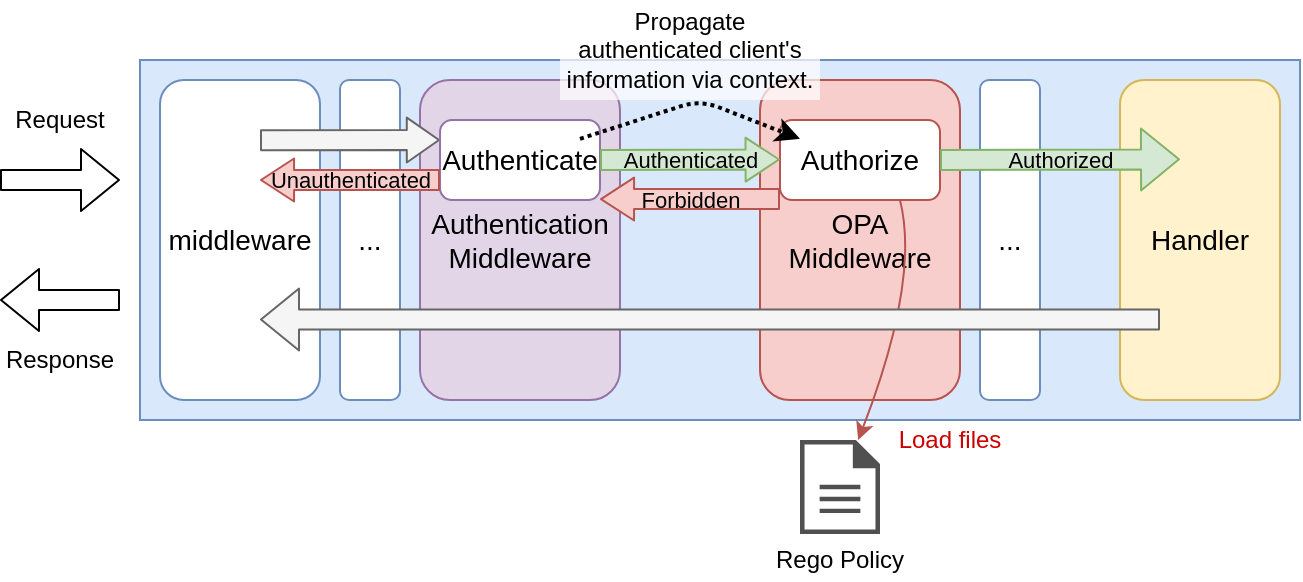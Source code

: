 <mxfile>
    <diagram id="CGz5gvUMxi6If3MVP1VV" name="image">
        <mxGraphModel dx="-1778" dy="1743" grid="1" gridSize="10" guides="1" tooltips="1" connect="1" arrows="1" fold="1" page="1" pageScale="1" pageWidth="827" pageHeight="1169" math="0" shadow="0">
            <root>
                <mxCell id="0"/>
                <mxCell id="1" parent="0"/>
                <mxCell id="mNiAzSfXenX0VxuWbp-_-2" value="" style="rounded=0;whiteSpace=wrap;html=1;fillColor=#dae8fc;strokeColor=#6c8ebf;shadow=0;" parent="1" vertex="1">
                    <mxGeometry x="2630" y="-930" width="580" height="180" as="geometry"/>
                </mxCell>
                <mxCell id="mNiAzSfXenX0VxuWbp-_-18" value="Authentication&lt;br&gt;Middleware" style="rounded=1;whiteSpace=wrap;html=1;fontSize=14;strokeColor=#9673a6;fillColor=#e1d5e7;" parent="1" vertex="1">
                    <mxGeometry x="2770" y="-920" width="100" height="160" as="geometry"/>
                </mxCell>
                <mxCell id="3" value="Handler&lt;br&gt;" style="rounded=1;whiteSpace=wrap;html=1;fontSize=14;strokeColor=#d6b656;fillColor=#fff2cc;" parent="1" vertex="1">
                    <mxGeometry x="3120" y="-920" width="80" height="160" as="geometry"/>
                </mxCell>
                <mxCell id="5" value="middleware" style="rounded=1;whiteSpace=wrap;html=1;fontSize=14;strokeColor=#6c8ebf;fillColor=default;" parent="1" vertex="1">
                    <mxGeometry x="2640" y="-920" width="80" height="160" as="geometry"/>
                </mxCell>
                <mxCell id="7" value="..." style="rounded=1;whiteSpace=wrap;html=1;fontSize=14;strokeColor=#6c8ebf;fillColor=default;" parent="1" vertex="1">
                    <mxGeometry x="2730" y="-920" width="30" height="160" as="geometry"/>
                </mxCell>
                <mxCell id="10" value="..." style="rounded=1;whiteSpace=wrap;html=1;fontSize=14;strokeColor=#6c8ebf;fillColor=default;" parent="1" vertex="1">
                    <mxGeometry x="3050" y="-920" width="30" height="160" as="geometry"/>
                </mxCell>
                <mxCell id="16" value="" style="shape=flexArrow;endArrow=classic;html=1;" parent="1" edge="1">
                    <mxGeometry width="50" height="50" relative="1" as="geometry">
                        <mxPoint x="2560" y="-870" as="sourcePoint"/>
                        <mxPoint x="2620" y="-870" as="targetPoint"/>
                    </mxGeometry>
                </mxCell>
                <mxCell id="17" value="Request" style="text;html=1;strokeColor=none;fillColor=none;align=center;verticalAlign=middle;whiteSpace=wrap;rounded=0;" parent="1" vertex="1">
                    <mxGeometry x="2560" y="-910" width="60" height="20" as="geometry"/>
                </mxCell>
                <mxCell id="18" value="" style="shape=flexArrow;endArrow=classic;html=1;" parent="1" edge="1">
                    <mxGeometry width="50" height="50" relative="1" as="geometry">
                        <mxPoint x="2620" y="-810" as="sourcePoint"/>
                        <mxPoint x="2560" y="-810" as="targetPoint"/>
                    </mxGeometry>
                </mxCell>
                <mxCell id="19" value="Response" style="text;html=1;strokeColor=none;fillColor=none;align=center;verticalAlign=middle;whiteSpace=wrap;rounded=0;" parent="1" vertex="1">
                    <mxGeometry x="2560" y="-790" width="60" height="20" as="geometry"/>
                </mxCell>
                <mxCell id="24" value="" style="shape=flexArrow;endArrow=classic;html=1;fillColor=#f5f5f5;strokeColor=#666666;entryX=0;entryY=0.25;entryDx=0;entryDy=0;exitX=0.625;exitY=0.188;exitDx=0;exitDy=0;exitPerimeter=0;endWidth=11.429;endSize=5.033;" parent="1" source="5" target="30" edge="1">
                    <mxGeometry width="50" height="50" relative="1" as="geometry">
                        <mxPoint x="2690" y="-880" as="sourcePoint"/>
                        <mxPoint x="3140" y="-880" as="targetPoint"/>
                    </mxGeometry>
                </mxCell>
                <mxCell id="30" value="Authenticate" style="rounded=1;whiteSpace=wrap;html=1;fontSize=14;strokeColor=#9673a6;fillColor=default;" parent="1" vertex="1">
                    <mxGeometry x="2780" y="-900" width="80" height="40" as="geometry"/>
                </mxCell>
                <mxCell id="37" value="Unauthenticated" style="shape=flexArrow;endArrow=classic;html=1;fillColor=#f8cecc;strokeColor=#b85450;entryX=0;entryY=0.25;entryDx=0;entryDy=0;labelBackgroundColor=none;endWidth=10.476;endSize=5.176;" parent="1" edge="1">
                    <mxGeometry width="50" height="50" relative="1" as="geometry">
                        <mxPoint x="2780" y="-870" as="sourcePoint"/>
                        <mxPoint x="2690" y="-870" as="targetPoint"/>
                    </mxGeometry>
                </mxCell>
                <mxCell id="41" value="OPA&lt;br&gt;Middleware" style="rounded=1;whiteSpace=wrap;html=1;fontSize=14;strokeColor=#b85450;fillColor=#f8cecc;" parent="1" vertex="1">
                    <mxGeometry x="2940" y="-920" width="100" height="160" as="geometry"/>
                </mxCell>
                <mxCell id="44" value="Authorize" style="rounded=1;whiteSpace=wrap;html=1;fontSize=14;strokeColor=#b85450;fillColor=default;" parent="1" vertex="1">
                    <mxGeometry x="2950" y="-900" width="80" height="40" as="geometry"/>
                </mxCell>
                <mxCell id="45" value="" style="sketch=0;pointerEvents=1;shadow=0;dashed=0;html=1;strokeColor=none;fillColor=#505050;labelPosition=center;verticalLabelPosition=bottom;verticalAlign=top;outlineConnect=0;align=center;shape=mxgraph.office.concepts.document;" parent="1" vertex="1">
                    <mxGeometry x="2960" y="-740" width="40" height="47" as="geometry"/>
                </mxCell>
                <mxCell id="47" value="Rego Policy" style="text;html=1;strokeColor=none;fillColor=none;align=center;verticalAlign=middle;whiteSpace=wrap;rounded=0;" parent="1" vertex="1">
                    <mxGeometry x="2940" y="-690" width="80" height="20" as="geometry"/>
                </mxCell>
                <mxCell id="49" value="" style="curved=1;endArrow=classic;html=1;labelBackgroundColor=none;exitX=0.75;exitY=1;exitDx=0;exitDy=0;fillColor=#f8cecc;strokeColor=#b85450;" parent="1" source="44" target="45" edge="1">
                    <mxGeometry width="50" height="50" relative="1" as="geometry">
                        <mxPoint x="3050" y="-670" as="sourcePoint"/>
                        <mxPoint x="3100" y="-720" as="targetPoint"/>
                        <Array as="points">
                            <mxPoint x="3020" y="-820"/>
                        </Array>
                    </mxGeometry>
                </mxCell>
                <mxCell id="51" value="Load files" style="text;html=1;strokeColor=none;fillColor=none;align=center;verticalAlign=middle;whiteSpace=wrap;rounded=0;fontColor=#CC0000;" parent="1" vertex="1">
                    <mxGeometry x="3000" y="-750" width="70" height="20" as="geometry"/>
                </mxCell>
                <mxCell id="52" value="Forbidden" style="shape=flexArrow;endArrow=classic;html=1;fillColor=#f8cecc;strokeColor=#b85450;entryX=0;entryY=0.25;entryDx=0;entryDy=0;labelBackgroundColor=none;endWidth=10.476;endSize=5.176;" parent="1" edge="1">
                    <mxGeometry width="50" height="50" relative="1" as="geometry">
                        <mxPoint x="2950" y="-860.48" as="sourcePoint"/>
                        <mxPoint x="2860" y="-860.48" as="targetPoint"/>
                    </mxGeometry>
                </mxCell>
                <mxCell id="35" value="Authorized" style="shape=flexArrow;endArrow=classic;html=1;fillColor=#d5e8d4;strokeColor=#82b366;labelBackgroundColor=none;" parent="1" edge="1">
                    <mxGeometry width="50" height="50" relative="1" as="geometry">
                        <mxPoint x="3030" y="-880" as="sourcePoint"/>
                        <mxPoint x="3150" y="-880.34" as="targetPoint"/>
                    </mxGeometry>
                </mxCell>
                <mxCell id="53" value="Authenticated" style="shape=flexArrow;endArrow=classic;html=1;fillColor=#d5e8d4;strokeColor=#82b366;labelBackgroundColor=none;endWidth=10.952;endSize=5.238;" parent="1" edge="1">
                    <mxGeometry width="50" height="50" relative="1" as="geometry">
                        <mxPoint x="2860" y="-880" as="sourcePoint"/>
                        <mxPoint x="2950" y="-880.24" as="targetPoint"/>
                    </mxGeometry>
                </mxCell>
                <mxCell id="54" value="" style="endArrow=classic;html=1;dashed=1;fillColor=#f8cecc;strokeColor=#000000;dashPattern=1 1;strokeWidth=2;" parent="1" edge="1">
                    <mxGeometry width="50" height="50" relative="1" as="geometry">
                        <mxPoint x="2850" y="-890.57" as="sourcePoint"/>
                        <mxPoint x="2960" y="-890.57" as="targetPoint"/>
                        <Array as="points">
                            <mxPoint x="2910" y="-910"/>
                        </Array>
                    </mxGeometry>
                </mxCell>
                <mxCell id="55" value="Propagate authenticated client's information via context." style="text;html=1;align=center;verticalAlign=middle;whiteSpace=wrap;rounded=0;fillColor=default;fillOpacity=70;" parent="1" vertex="1">
                    <mxGeometry x="2840" y="-960" width="130" height="50" as="geometry"/>
                </mxCell>
                <mxCell id="27" value="" style="shape=flexArrow;endArrow=classic;html=1;fillColor=#f5f5f5;strokeColor=#666666;" parent="1" edge="1">
                    <mxGeometry width="50" height="50" relative="1" as="geometry">
                        <mxPoint x="3140" y="-800.24" as="sourcePoint"/>
                        <mxPoint x="2690" y="-800.24" as="targetPoint"/>
                    </mxGeometry>
                </mxCell>
            </root>
        </mxGraphModel>
    </diagram>
</mxfile>